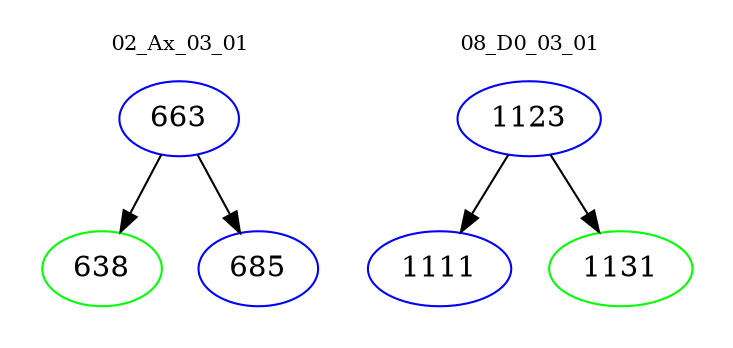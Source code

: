 digraph{
subgraph cluster_0 {
color = white
label = "02_Ax_03_01";
fontsize=10;
T0_663 [label="663", color="blue"]
T0_663 -> T0_638 [color="black"]
T0_638 [label="638", color="green"]
T0_663 -> T0_685 [color="black"]
T0_685 [label="685", color="blue"]
}
subgraph cluster_1 {
color = white
label = "08_D0_03_01";
fontsize=10;
T1_1123 [label="1123", color="blue"]
T1_1123 -> T1_1111 [color="black"]
T1_1111 [label="1111", color="blue"]
T1_1123 -> T1_1131 [color="black"]
T1_1131 [label="1131", color="green"]
}
}
